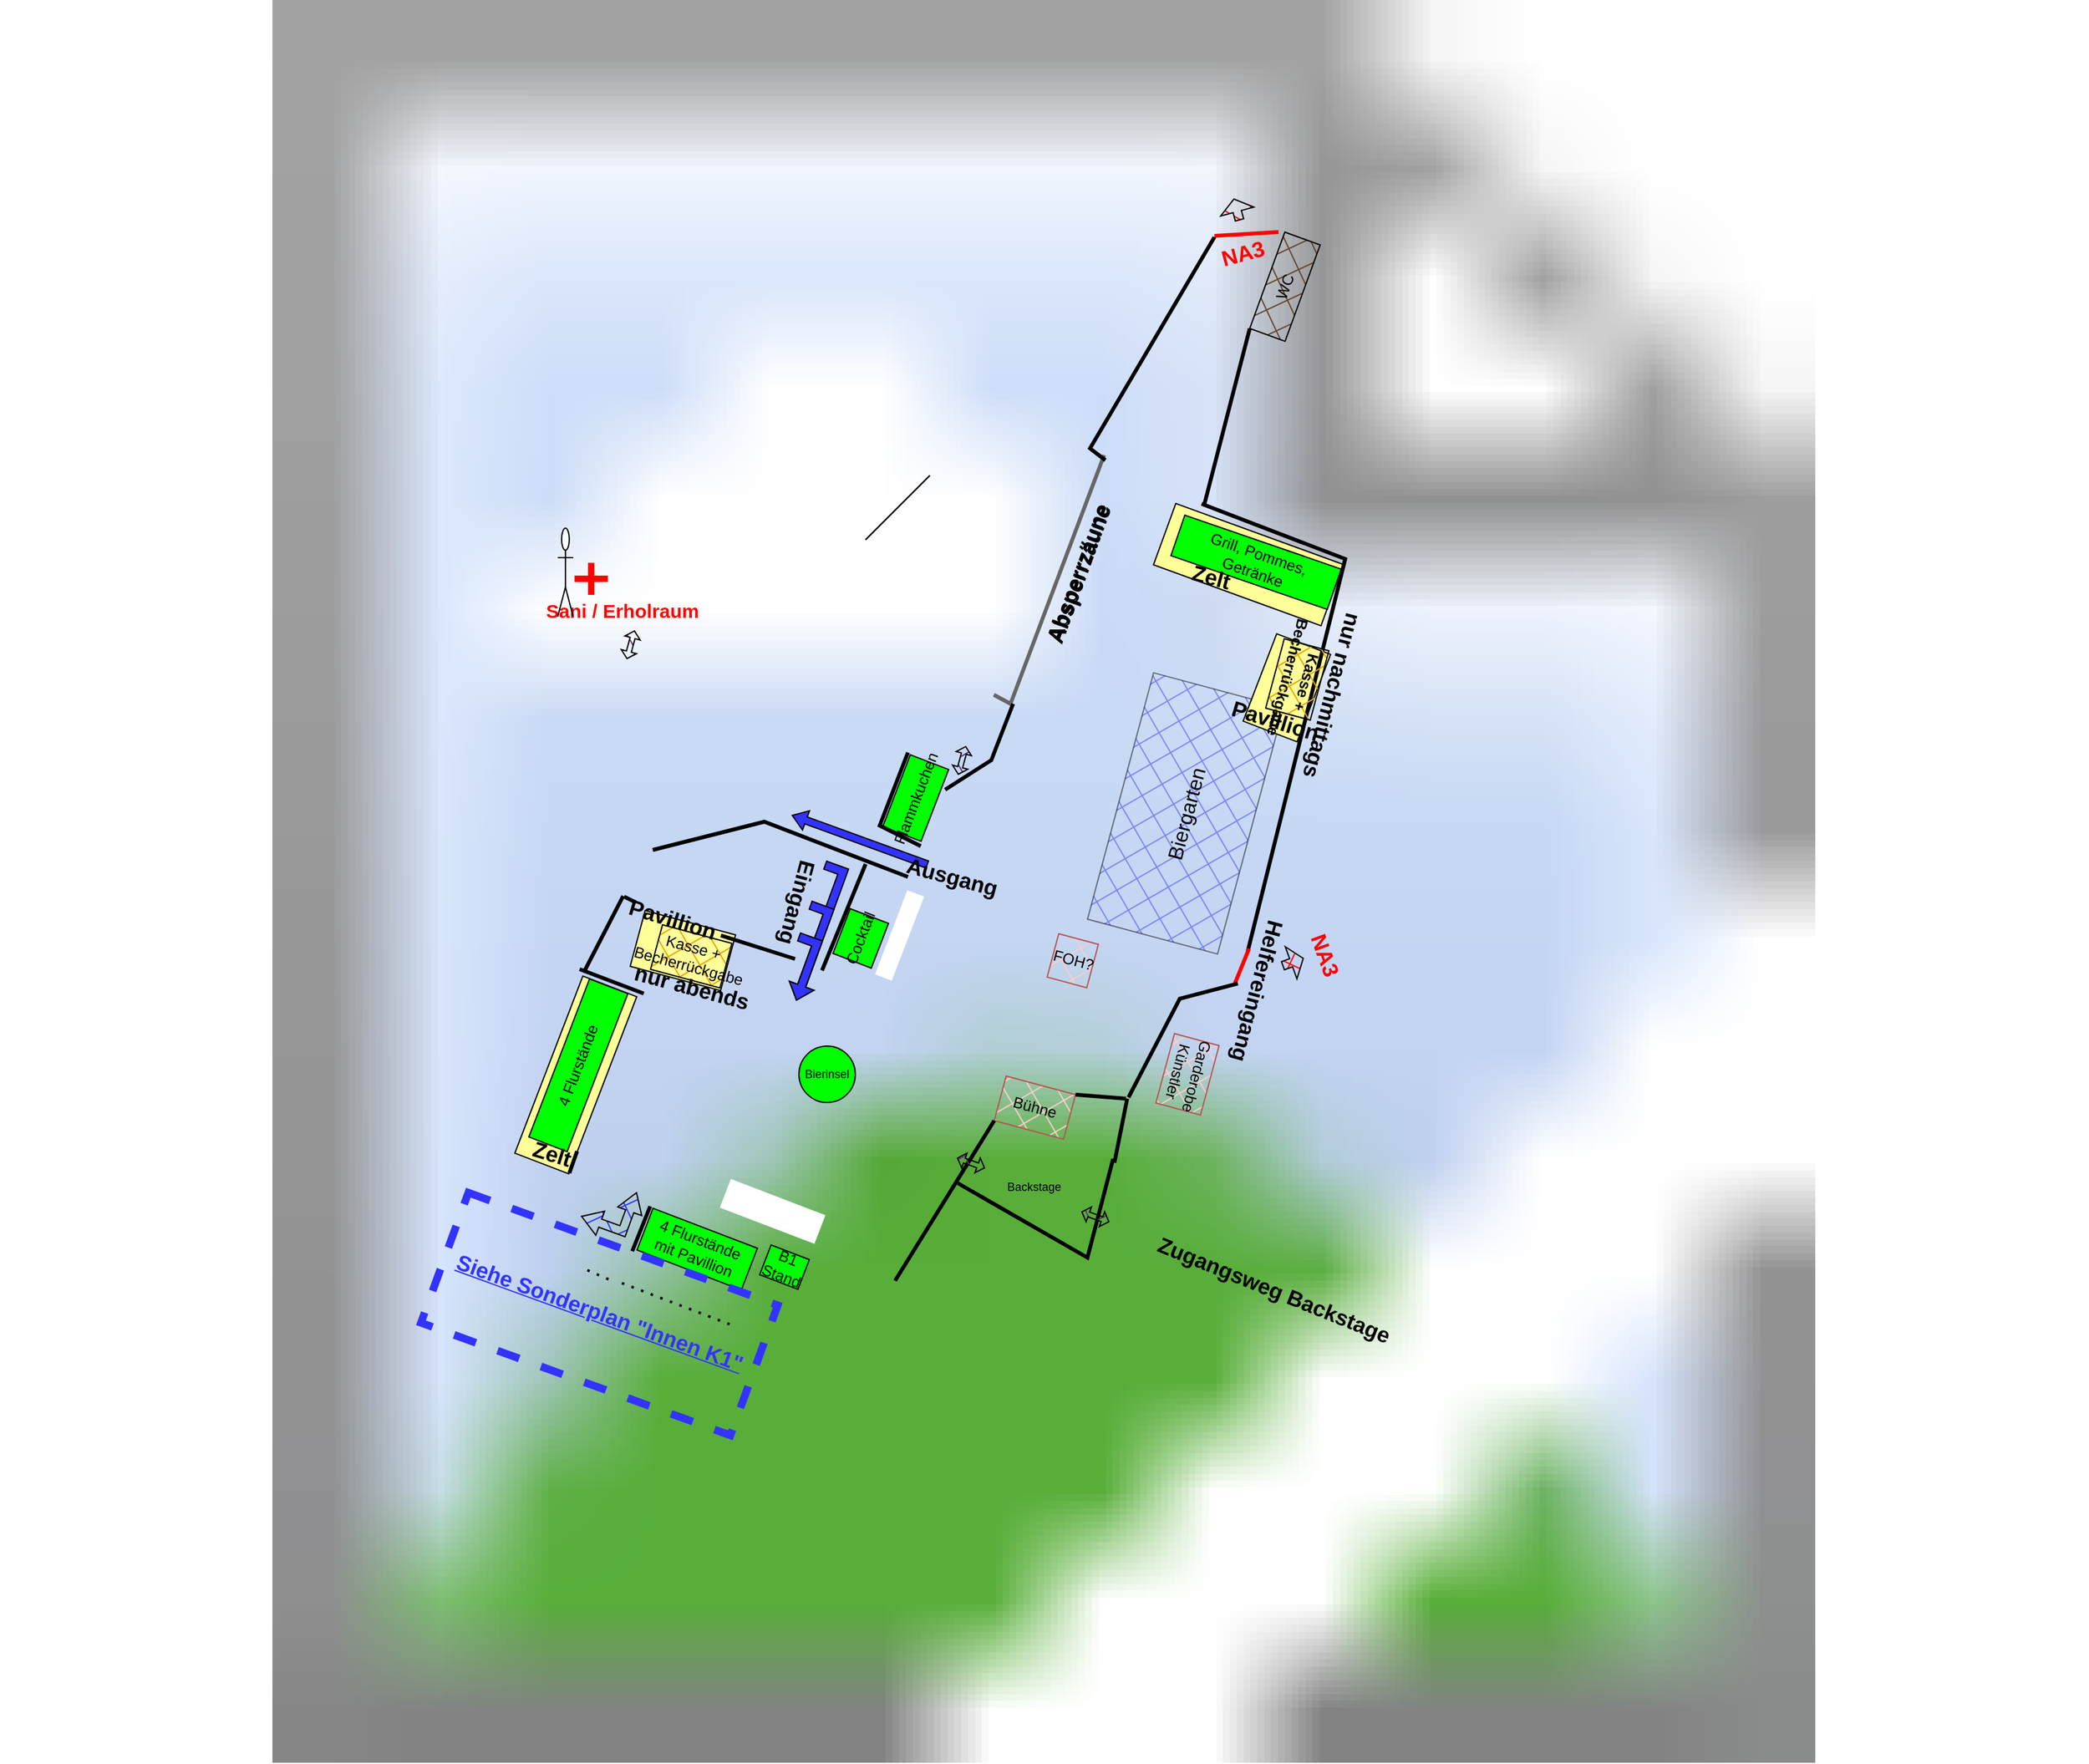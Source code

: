 <mxfile version="19.0.0" type="github">
  <diagram id="Wfs0pKFtCN_PEFJKDJEH" name="Page-1">
    <mxGraphModel dx="1382" dy="756" grid="1" gridSize="1" guides="1" tooltips="1" connect="1" arrows="1" fold="1" page="1" pageScale="1" pageWidth="1654" pageHeight="1169" backgroundImage="{&quot;src&quot;:&quot;https://home.hadiko.de/~joshua.bachmeier/uploads/Lageplan%20Heimfest.jpg&quot;,&quot;width&quot;:&quot;1628&quot;,&quot;height&quot;:&quot;1375&quot;,&quot;x&quot;:0,&quot;y&quot;:0}" math="0" shadow="0">
      <root>
        <mxCell id="0" />
        <mxCell id="1" parent="0" />
        <mxCell id="Xvfyu0VSk6lw2hwGJezB-7" value="" style="rounded=0;whiteSpace=wrap;html=1;fontSize=17;rotation=15;fillColor=#FFFF99;direction=west;" vertex="1" parent="1">
          <mxGeometry x="496" y="719" width="73" height="45" as="geometry" />
        </mxCell>
        <mxCell id="w3jfegyJL3XXw5E8wWUC-111" value="&lt;div&gt;&lt;font style=&quot;font-size: 16px&quot;&gt;Biergarten&lt;/font&gt;&lt;/div&gt;" style="rounded=0;whiteSpace=wrap;html=1;glass=0;sketch=0;fillStyle=cross-hatch;fontColor=default;strokeWidth=1;fillColor=#3333FF;gradientColor=none;rotation=-75;strokeColor=default;opacity=50;" parent="1" vertex="1">
          <mxGeometry x="825" y="582" width="199" height="105" as="geometry" />
        </mxCell>
        <mxCell id="Xvfyu0VSk6lw2hwGJezB-4" value="" style="rounded=0;whiteSpace=wrap;html=1;fontSize=17;rotation=291;fillColor=#FFFF99;direction=west;" vertex="1" parent="1">
          <mxGeometry x="967" y="514" width="73" height="45" as="geometry" />
        </mxCell>
        <mxCell id="NUkmJvfwwcGjsjb0By5V-2" value="" style="rounded=0;whiteSpace=wrap;html=1;fontSize=17;rotation=291;fillColor=#FFFF99;direction=west;" parent="1" vertex="1">
          <mxGeometry x="375" y="816" width="148" height="45" as="geometry" />
        </mxCell>
        <mxCell id="NUkmJvfwwcGjsjb0By5V-1" value="" style="rounded=0;whiteSpace=wrap;html=1;fontSize=17;rotation=20;fillColor=#FFFF99;" parent="1" vertex="1">
          <mxGeometry x="904" y="415" width="139" height="50.86" as="geometry" />
        </mxCell>
        <mxCell id="w3jfegyJL3XXw5E8wWUC-4" value="" style="endArrow=none;html=1;rounded=0;strokeColor=default;strokeWidth=3;startArrow=none;" parent="1" edge="1" source="Xvfyu0VSk6lw2hwGJezB-6">
          <mxGeometry width="50" height="50" relative="1" as="geometry">
            <mxPoint x="496" y="704" as="sourcePoint" />
            <mxPoint x="620" y="748" as="targetPoint" />
          </mxGeometry>
        </mxCell>
        <mxCell id="w3jfegyJL3XXw5E8wWUC-7" value="" style="endArrow=none;html=1;rounded=0;strokeColor=default;strokeWidth=3;" parent="1" edge="1">
          <mxGeometry width="50" height="50" relative="1" as="geometry">
            <mxPoint x="509" y="663" as="sourcePoint" />
            <mxPoint x="708" y="684" as="targetPoint" />
            <Array as="points">
              <mxPoint x="596" y="641" />
            </Array>
          </mxGeometry>
        </mxCell>
        <mxCell id="w3jfegyJL3XXw5E8wWUC-8" value="" style="endArrow=none;html=1;rounded=0;strokeColor=default;strokeWidth=3;" parent="1" edge="1">
          <mxGeometry width="50" height="50" relative="1" as="geometry">
            <mxPoint x="641" y="757" as="sourcePoint" />
            <mxPoint x="675" y="674" as="targetPoint" />
          </mxGeometry>
        </mxCell>
        <mxCell id="w3jfegyJL3XXw5E8wWUC-62" value="" style="endArrow=none;html=1;rounded=0;labelBackgroundColor=none;labelBorderColor=none;fontColor=none;strokeColor=#000000;strokeWidth=3;" parent="1" edge="1">
          <mxGeometry width="50" height="50" relative="1" as="geometry">
            <mxPoint x="937" y="393" as="sourcePoint" />
            <mxPoint x="973" y="742" as="targetPoint" />
            <Array as="points">
              <mxPoint x="1049" y="436" />
            </Array>
          </mxGeometry>
        </mxCell>
        <mxCell id="w3jfegyJL3XXw5E8wWUC-63" value="" style="endArrow=none;html=1;rounded=0;labelBackgroundColor=none;labelBorderColor=none;fontColor=none;strokeColor=#666666;strokeWidth=3;" parent="1" edge="1">
          <mxGeometry width="50" height="50" relative="1" as="geometry">
            <mxPoint x="861" y="355" as="sourcePoint" />
            <mxPoint x="775" y="542" as="targetPoint" />
            <Array as="points">
              <mxPoint x="788" y="549" />
            </Array>
          </mxGeometry>
        </mxCell>
        <mxCell id="w3jfegyJL3XXw5E8wWUC-71" value="" style="endArrow=none;dashed=1;html=1;dashPattern=1 3;strokeWidth=2;rounded=0;labelBackgroundColor=none;labelBorderColor=none;fontColor=none;startArrow=none;" parent="1" edge="1">
          <mxGeometry width="50" height="50" relative="1" as="geometry">
            <mxPoint x="458" y="990.765" as="sourcePoint" />
            <mxPoint x="477" y="999" as="targetPoint" />
          </mxGeometry>
        </mxCell>
        <mxCell id="w3jfegyJL3XXw5E8wWUC-75" value="" style="endArrow=none;html=1;rounded=0;labelBackgroundColor=none;labelBorderColor=none;fontColor=none;strokeColor=#000000;strokeWidth=3;" parent="1" edge="1">
          <mxGeometry width="50" height="50" relative="1" as="geometry">
            <mxPoint x="493" y="976" as="sourcePoint" />
            <mxPoint x="507" y="941" as="targetPoint" />
          </mxGeometry>
        </mxCell>
        <mxCell id="w3jfegyJL3XXw5E8wWUC-76" value="" style="html=1;shadow=0;dashed=0;align=center;verticalAlign=middle;shape=mxgraph.arrows2.bendArrow;dy=3.28;dx=11.74;notch=0;arrowHead=20.2;rounded=0;fontColor=none;fillColor=#3333FF;rotation=110;strokeWidth=1;" parent="1" vertex="1">
          <mxGeometry x="582.73" y="715.12" width="109.76" height="24.99" as="geometry" />
        </mxCell>
        <mxCell id="w3jfegyJL3XXw5E8wWUC-80" value="" style="html=1;shadow=0;dashed=0;align=center;verticalAlign=middle;shape=mxgraph.arrows2.bendArrow;dy=3.28;dx=11.74;notch=0;arrowHead=20.2;rounded=0;fontColor=none;fillColor=#3333FF;rotation=110;strokeWidth=1;" parent="1" vertex="1">
          <mxGeometry x="593.68" y="730.75" width="76.49" height="24.99" as="geometry" />
        </mxCell>
        <mxCell id="w3jfegyJL3XXw5E8wWUC-81" value="" style="html=1;shadow=0;dashed=0;align=center;verticalAlign=middle;shape=mxgraph.arrows2.bendArrow;dy=3.28;dx=11.74;notch=0;arrowHead=20.2;rounded=0;fontColor=none;fillColor=#3333FF;rotation=110;strokeWidth=1;" parent="1" vertex="1">
          <mxGeometry x="602.34" y="743.12" width="50.17" height="24.99" as="geometry" />
        </mxCell>
        <mxCell id="w3jfegyJL3XXw5E8wWUC-82" value="" style="html=1;shadow=0;dashed=0;align=center;verticalAlign=middle;shape=mxgraph.arrows2.arrow;dy=0.64;dx=11.41;flipH=1;notch=0;fontColor=none;strokeWidth=1;fillColor=#3333FF;rotation=20;" parent="1" vertex="1">
          <mxGeometry x="614.43" y="647.21" width="112" height="16" as="geometry" />
        </mxCell>
        <mxCell id="w3jfegyJL3XXw5E8wWUC-83" value="&lt;div&gt;Cocktail&lt;/div&gt;" style="rounded=0;whiteSpace=wrap;html=1;fontColor=none;strokeWidth=1;fillColor=#00FF00;rotation=291;" parent="1" vertex="1">
          <mxGeometry x="652.51" y="716" width="37.37" height="32" as="geometry" />
        </mxCell>
        <mxCell id="w3jfegyJL3XXw5E8wWUC-84" value="&lt;div&gt;Flammkuchen&lt;br&gt;&lt;/div&gt;" style="rounded=0;whiteSpace=wrap;html=1;fontColor=none;strokeWidth=1;fillColor=#00FF00;rotation=291;" parent="1" vertex="1">
          <mxGeometry x="684.05" y="606.53" width="60" height="32" as="geometry" />
        </mxCell>
        <mxCell id="w3jfegyJL3XXw5E8wWUC-85" value="&lt;div&gt;4 Flurstände&lt;/div&gt;" style="rounded=0;whiteSpace=wrap;html=1;fontColor=none;strokeWidth=1;fillColor=#00FF00;rotation=291;" parent="1" vertex="1">
          <mxGeometry x="385" y="815" width="132" height="32" as="geometry" />
        </mxCell>
        <mxCell id="w3jfegyJL3XXw5E8wWUC-86" value="" style="endArrow=none;html=1;rounded=0;labelBackgroundColor=none;labelBorderColor=none;fontColor=none;strokeColor=#000000;strokeWidth=3;" parent="1" edge="1">
          <mxGeometry width="50" height="50" relative="1" as="geometry">
            <mxPoint x="502" y="775" as="sourcePoint" />
            <mxPoint x="452" y="756" as="targetPoint" />
          </mxGeometry>
        </mxCell>
        <mxCell id="w3jfegyJL3XXw5E8wWUC-87" value="" style="endArrow=none;html=1;rounded=0;labelBackgroundColor=none;labelBorderColor=none;fontColor=none;strokeColor=#000000;strokeWidth=3;" parent="1" edge="1">
          <mxGeometry width="50" height="50" relative="1" as="geometry">
            <mxPoint x="444" y="915" as="sourcePoint" />
            <mxPoint x="450" y="898" as="targetPoint" />
          </mxGeometry>
        </mxCell>
        <mxCell id="w3jfegyJL3XXw5E8wWUC-88" value="4 Flurstände&lt;br&gt;mit Pavillion" style="rounded=0;whiteSpace=wrap;html=1;fontColor=none;strokeWidth=1;fillColor=#00FF00;rotation=21;" parent="1" vertex="1">
          <mxGeometry x="500.08" y="956.94" width="87.18" height="34.87" as="geometry" />
        </mxCell>
        <mxCell id="w3jfegyJL3XXw5E8wWUC-89" value="&lt;div style=&quot;font-size: 9px&quot;&gt;Bierinsel&lt;/div&gt;" style="ellipse;whiteSpace=wrap;html=1;aspect=fixed;fontColor=default;strokeWidth=1;fillColor=#00FF00;fontSize=10;" parent="1" vertex="1">
          <mxGeometry x="623" y="816" width="44" height="44" as="geometry" />
        </mxCell>
        <mxCell id="w3jfegyJL3XXw5E8wWUC-92" value="&lt;div&gt;Grill, Pommes, Getränke&lt;/div&gt;" style="rounded=0;whiteSpace=wrap;html=1;fontColor=default;strokeWidth=1;fillColor=#00FF00;rotation=19;" parent="1" vertex="1">
          <mxGeometry x="915" y="422" width="128.94" height="33.34" as="geometry" />
        </mxCell>
        <mxCell id="w3jfegyJL3XXw5E8wWUC-98" value="" style="endArrow=none;html=1;rounded=0;labelBackgroundColor=none;labelBorderColor=none;fontColor=default;strokeColor=#000000;strokeWidth=3;exitX=0;exitY=0;exitDx=0;exitDy=0;" parent="1" source="w3jfegyJL3XXw5E8wWUC-112" edge="1">
          <mxGeometry width="50" height="50" relative="1" as="geometry">
            <mxPoint x="833" y="399" as="sourcePoint" />
            <mxPoint x="939" y="394" as="targetPoint" />
            <Array as="points" />
          </mxGeometry>
        </mxCell>
        <mxCell id="w3jfegyJL3XXw5E8wWUC-99" value="" style="endArrow=none;html=1;rounded=0;labelBackgroundColor=none;labelBorderColor=none;fontColor=default;strokeColor=#FF0000;strokeWidth=3;" parent="1" edge="1">
          <mxGeometry width="50" height="50" relative="1" as="geometry">
            <mxPoint x="947" y="184" as="sourcePoint" />
            <mxPoint x="997" y="181" as="targetPoint" />
          </mxGeometry>
        </mxCell>
        <mxCell id="w3jfegyJL3XXw5E8wWUC-100" value="&lt;div&gt;Bühne&lt;/div&gt;" style="rounded=0;whiteSpace=wrap;html=1;glass=0;sketch=0;fillStyle=cross-hatch;strokeWidth=1;fillColor=#f8cecc;rotation=15;strokeColor=#b85450;" parent="1" vertex="1">
          <mxGeometry x="779" y="846" width="56" height="36" as="geometry" />
        </mxCell>
        <mxCell id="w3jfegyJL3XXw5E8wWUC-101" value="" style="endArrow=none;html=1;rounded=0;labelBackgroundColor=none;labelBorderColor=none;fontColor=default;strokeColor=#000000;strokeWidth=3;exitX=1;exitY=0;exitDx=0;exitDy=0;" parent="1" source="w3jfegyJL3XXw5E8wWUC-100" edge="1">
          <mxGeometry width="50" height="50" relative="1" as="geometry">
            <mxPoint x="566" y="654" as="sourcePoint" />
            <mxPoint x="878" y="857" as="targetPoint" />
          </mxGeometry>
        </mxCell>
        <mxCell id="w3jfegyJL3XXw5E8wWUC-102" value="" style="endArrow=none;html=1;rounded=0;labelBackgroundColor=none;labelBorderColor=none;fontColor=default;strokeColor=#000000;strokeWidth=3;entryX=0;entryY=1;entryDx=0;entryDy=0;" parent="1" target="w3jfegyJL3XXw5E8wWUC-100" edge="1">
          <mxGeometry width="50" height="50" relative="1" as="geometry">
            <mxPoint x="698" y="999" as="sourcePoint" />
            <mxPoint x="616" y="604" as="targetPoint" />
          </mxGeometry>
        </mxCell>
        <mxCell id="w3jfegyJL3XXw5E8wWUC-104" value="" style="html=1;shadow=0;dashed=0;align=center;verticalAlign=middle;shape=mxgraph.arrows2.bendDoubleArrow;dy=3.36;dx=15.43;arrowHead=19.94;rounded=0;glass=0;sketch=0;fillStyle=cross-hatch;fontColor=default;strokeWidth=1;fillColor=#3333FF;gradientColor=none;rotation=200;" parent="1" vertex="1">
          <mxGeometry x="456" y="925" width="43.85" height="42" as="geometry" />
        </mxCell>
        <mxCell id="w3jfegyJL3XXw5E8wWUC-106" value="" style="endArrow=none;dashed=1;html=1;dashPattern=1 3;strokeWidth=2;rounded=0;labelBackgroundColor=none;labelBorderColor=none;fontColor=none;" parent="1" edge="1">
          <mxGeometry width="50" height="50" relative="1" as="geometry">
            <mxPoint x="569" y="1033" as="sourcePoint" />
            <mxPoint x="480" y="999" as="targetPoint" />
          </mxGeometry>
        </mxCell>
        <mxCell id="w3jfegyJL3XXw5E8wWUC-112" value="WC" style="rounded=0;whiteSpace=wrap;html=1;glass=0;sketch=0;fillStyle=cross-hatch;fontColor=default;strokeColor=default;strokeWidth=1;fillColor=#63452C;gradientColor=none;rotation=-70;" parent="1" vertex="1">
          <mxGeometry x="962" y="209.0" width="80" height="29.32" as="geometry" />
        </mxCell>
        <mxCell id="w3jfegyJL3XXw5E8wWUC-117" value="" style="endArrow=none;html=1;rounded=0;labelBackgroundColor=none;labelBorderColor=none;fontColor=default;strokeColor=#000000;strokeWidth=3;" parent="1" edge="1">
          <mxGeometry width="50" height="50" relative="1" as="geometry">
            <mxPoint x="869" y="907" as="sourcePoint" />
            <mxPoint x="879" y="857" as="targetPoint" />
          </mxGeometry>
        </mxCell>
        <mxCell id="w3jfegyJL3XXw5E8wWUC-118" value="" style="endArrow=none;html=1;rounded=0;labelBackgroundColor=none;labelBorderColor=none;fontColor=default;strokeColor=#000000;strokeWidth=3;" parent="1" edge="1">
          <mxGeometry width="50" height="50" relative="1" as="geometry">
            <mxPoint x="747" y="923" as="sourcePoint" />
            <mxPoint x="868" y="904" as="targetPoint" />
            <Array as="points">
              <mxPoint x="848" y="981" />
            </Array>
          </mxGeometry>
        </mxCell>
        <mxCell id="w3jfegyJL3XXw5E8wWUC-120" value="" style="html=1;shadow=0;dashed=0;align=center;verticalAlign=middle;shape=mxgraph.arrows2.twoWayArrow;dy=0.68;dx=5.67;glass=0;sketch=0;fillStyle=cross-hatch;fontColor=default;strokeColor=default;strokeWidth=1;fillColor=#613583;gradientColor=none;rotation=20;" parent="1" vertex="1">
          <mxGeometry x="843" y="943" width="22.33" height="12.29" as="geometry" />
        </mxCell>
        <mxCell id="w3jfegyJL3XXw5E8wWUC-129" value="" style="html=1;shadow=0;dashed=0;align=center;verticalAlign=middle;shape=mxgraph.arrows2.twoWayArrow;dy=0.68;dx=5.67;glass=0;sketch=0;fillStyle=cross-hatch;fontColor=default;strokeColor=default;strokeWidth=1;fillColor=#613583;gradientColor=none;rotation=20;" parent="1" vertex="1">
          <mxGeometry x="746" y="901" width="22.33" height="12.29" as="geometry" />
        </mxCell>
        <mxCell id="w3jfegyJL3XXw5E8wWUC-151" value="&lt;div&gt;&lt;b&gt;&lt;font style=&quot;font-size: 17px&quot;&gt;Zelt&lt;/font&gt;&lt;/b&gt;&lt;/div&gt;" style="text;html=1;align=center;verticalAlign=middle;resizable=0;points=[];autosize=1;strokeColor=none;fillColor=none;fontSize=9;fontColor=default;rotation=15;" parent="1" vertex="1">
          <mxGeometry x="923" y="441" width="41" height="19" as="geometry" />
        </mxCell>
        <mxCell id="w3jfegyJL3XXw5E8wWUC-153" value="&lt;div&gt;Backstage&lt;/div&gt;" style="text;html=1;align=center;verticalAlign=middle;resizable=0;points=[];autosize=1;strokeColor=none;fillColor=none;fontSize=9;fontColor=default;" parent="1" vertex="1">
          <mxGeometry x="779" y="918" width="53" height="16" as="geometry" />
        </mxCell>
        <mxCell id="w3jfegyJL3XXw5E8wWUC-156" value="Sani / Erholraum" style="text;html=1;align=center;verticalAlign=middle;resizable=0;points=[];autosize=1;strokeColor=none;fillColor=none;fontSize=15;fontColor=#FF0000;fontStyle=1" parent="1" vertex="1">
          <mxGeometry x="420" y="464" width="130" height="23" as="geometry" />
        </mxCell>
        <mxCell id="w3jfegyJL3XXw5E8wWUC-160" value="" style="endArrow=none;html=1;rounded=0;labelBackgroundColor=none;labelBorderColor=none;fontSize=9;fontColor=default;strokeColor=#000000;strokeWidth=3;" parent="1" edge="1">
          <mxGeometry width="50" height="50" relative="1" as="geometry">
            <mxPoint x="718" y="660" as="sourcePoint" />
            <mxPoint x="708" y="587" as="targetPoint" />
            <Array as="points">
              <mxPoint x="686" y="644" />
            </Array>
          </mxGeometry>
        </mxCell>
        <mxCell id="w3jfegyJL3XXw5E8wWUC-241" value="Actor" style="shape=umlActor;verticalLabelPosition=bottom;verticalAlign=top;outlineConnect=0;fontColor=none;html=1;noLabel=1;" parent="1" vertex="1">
          <mxGeometry x="434.94" y="412" width="12" height="69" as="geometry" />
        </mxCell>
        <mxCell id="w3jfegyJL3XXw5E8wWUC-242" value="" style="html=1;shadow=0;dashed=0;align=center;verticalAlign=middle;shape=mxgraph.arrows2.twoWayArrow;dy=0.68;dx=5.67;glass=0;sketch=0;fillStyle=cross-hatch;fontColor=default;strokeColor=default;strokeWidth=1;fillColor=#613583;gradientColor=none;rotation=105;" parent="1" vertex="1">
          <mxGeometry x="480.67" y="496.85" width="22.33" height="12.29" as="geometry" />
        </mxCell>
        <mxCell id="NUkmJvfwwcGjsjb0By5V-5" value="&lt;div&gt;&lt;b&gt;&lt;font style=&quot;font-size: 17px&quot;&gt;Zelt&lt;/font&gt;&lt;/b&gt;&lt;/div&gt;" style="text;html=1;align=center;verticalAlign=middle;resizable=0;points=[];autosize=1;strokeColor=none;fillColor=none;fontSize=9;fontColor=default;rotation=17;" parent="1" vertex="1">
          <mxGeometry x="409.31" y="891" width="41" height="19" as="geometry" />
        </mxCell>
        <mxCell id="NUkmJvfwwcGjsjb0By5V-7" value="&lt;div&gt;&lt;b&gt;&lt;font style=&quot;font-size: 17px&quot;&gt;Ausgang&lt;/font&gt;&lt;/b&gt;&lt;/div&gt;" style="text;html=1;align=center;verticalAlign=middle;resizable=0;points=[];autosize=1;strokeColor=none;fillColor=none;fontSize=9;fontColor=default;rotation=15;" parent="1" vertex="1">
          <mxGeometry x="700" y="675" width="84" height="19" as="geometry" />
        </mxCell>
        <mxCell id="NUkmJvfwwcGjsjb0By5V-9" value="&lt;div&gt;&lt;b&gt;&lt;font style=&quot;font-size: 17px&quot;&gt;Eingang&lt;/font&gt;&lt;/b&gt;&lt;/div&gt;" style="text;html=1;align=center;verticalAlign=middle;resizable=0;points=[];autosize=1;strokeColor=none;fillColor=none;fontSize=9;fontColor=default;rotation=105;" parent="1" vertex="1">
          <mxGeometry x="582" y="694" width="78" height="19" as="geometry" />
        </mxCell>
        <mxCell id="D4YwwgCK-rwBsuPC_7lr-1" value="&lt;div&gt;&lt;b&gt;&lt;font style=&quot;font-size: 17px&quot;&gt;NA3&lt;/font&gt;&lt;/b&gt;&lt;/div&gt;" style="text;html=1;align=center;verticalAlign=middle;resizable=0;points=[];autosize=1;strokeColor=none;fillColor=none;fontSize=9;fontColor=#FF0000;rotation=-15;" parent="1" vertex="1">
          <mxGeometry x="946" y="189" width="45" height="19" as="geometry" />
        </mxCell>
        <mxCell id="D4YwwgCK-rwBsuPC_7lr-6" value="" style="endArrow=none;html=1;rounded=0;labelBackgroundColor=none;labelBorderColor=none;fontColor=default;strokeColor=#000000;strokeWidth=3;" parent="1" edge="1">
          <mxGeometry width="50" height="50" relative="1" as="geometry">
            <mxPoint x="947" y="185" as="sourcePoint" />
            <mxPoint x="862" y="359" as="targetPoint" />
            <Array as="points">
              <mxPoint x="850" y="349.77" />
            </Array>
          </mxGeometry>
        </mxCell>
        <mxCell id="D4YwwgCK-rwBsuPC_7lr-7" value="" style="html=1;shadow=0;dashed=0;align=center;verticalAlign=middle;shape=mxgraph.arrows2.arrow;dy=0.75;dx=10.09;direction=south;notch=0;glass=0;sketch=0;fillStyle=cross-hatch;fontColor=default;strokeColor=default;strokeWidth=1;fillColor=#FF0000;gradientColor=none;rotation=-195;" parent="1" vertex="1">
          <mxGeometry x="951" y="155" width="26.73" height="16.83" as="geometry" />
        </mxCell>
        <mxCell id="D4YwwgCK-rwBsuPC_7lr-9" value="&lt;font style=&quot;font-size: 17px&quot; color=&quot;#3333ff&quot;&gt;&lt;b&gt;&lt;u&gt;Siehe Sonderplan &quot;Innen K1&quot;&lt;/u&gt;&lt;/b&gt;&lt;/font&gt;" style="rounded=0;whiteSpace=wrap;html=1;fontColor=#FF0000;rotation=20;fillColor=none;strokeColor=#3333FF;strokeWidth=6;dashed=1;" parent="1" vertex="1">
          <mxGeometry x="339" y="971" width="256.77" height="108" as="geometry" />
        </mxCell>
        <mxCell id="NjJawy5yZ8ZEdPmJlJTa-1" value="" style="rounded=0;whiteSpace=wrap;html=1;strokeWidth=1;rotation=21;strokeColor=none;" parent="1" vertex="1">
          <mxGeometry x="563" y="932.94" width="79" height="24" as="geometry" />
        </mxCell>
        <mxCell id="NjJawy5yZ8ZEdPmJlJTa-2" value="" style="rounded=0;whiteSpace=wrap;html=1;strokeWidth=1;rotation=21;strokeColor=none;" parent="1" vertex="1">
          <mxGeometry x="694.51" y="694.54" width="13.95" height="70.34" as="geometry" />
        </mxCell>
        <mxCell id="NjJawy5yZ8ZEdPmJlJTa-3" value="" style="shape=cross;whiteSpace=wrap;html=1;fontSize=15;fontColor=#FF0000;fillColor=#FF0000;strokeColor=none;" parent="1" vertex="1">
          <mxGeometry x="448" y="439" width="26" height="25" as="geometry" />
        </mxCell>
        <mxCell id="zEaIrgbPwqwV_-SyikPa-1" value="&lt;div&gt;&lt;b&gt;&lt;font style=&quot;font-size: 17px&quot;&gt;NA3&lt;/font&gt;&lt;/b&gt;&lt;/div&gt;" style="text;html=1;align=center;verticalAlign=middle;resizable=0;points=[];autosize=1;strokeColor=none;fillColor=none;fontSize=9;fontColor=#FF0000;rotation=70;" parent="1" vertex="1">
          <mxGeometry x="1010" y="735" width="45" height="19" as="geometry" />
        </mxCell>
        <mxCell id="zEaIrgbPwqwV_-SyikPa-2" value="" style="html=1;shadow=0;dashed=0;align=center;verticalAlign=middle;shape=mxgraph.arrows2.arrow;dy=0.75;dx=10.09;direction=south;notch=0;glass=0;sketch=0;fillStyle=cross-hatch;fontColor=default;strokeColor=default;strokeWidth=1;fillColor=#FF0000;gradientColor=none;rotation=-110;" parent="1" vertex="1">
          <mxGeometry x="995" y="742" width="26.73" height="16.83" as="geometry" />
        </mxCell>
        <mxCell id="zEaIrgbPwqwV_-SyikPa-3" value="" style="endArrow=none;html=1;rounded=0;labelBackgroundColor=none;labelBorderColor=none;fontColor=default;strokeColor=#FF0000;strokeWidth=3;" parent="1" edge="1">
          <mxGeometry width="50" height="50" relative="1" as="geometry">
            <mxPoint x="963" y="767" as="sourcePoint" />
            <mxPoint x="974" y="740" as="targetPoint" />
          </mxGeometry>
        </mxCell>
        <mxCell id="j9RiTQhC1SYrfNbR4d4D-1" value="" style="endArrow=none;html=1;rounded=0;" parent="1" edge="1">
          <mxGeometry width="50" height="50" relative="1" as="geometry">
            <mxPoint x="675" y="421" as="sourcePoint" />
            <mxPoint x="725" y="371" as="targetPoint" />
          </mxGeometry>
        </mxCell>
        <mxCell id="j9RiTQhC1SYrfNbR4d4D-2" value="" style="endArrow=none;html=1;rounded=0;" parent="1" edge="1">
          <mxGeometry width="50" height="50" relative="1" as="geometry">
            <mxPoint x="675" y="421" as="sourcePoint" />
            <mxPoint x="725" y="371" as="targetPoint" />
          </mxGeometry>
        </mxCell>
        <mxCell id="j9RiTQhC1SYrfNbR4d4D-3" value="" style="endArrow=none;html=1;rounded=0;" parent="1" edge="1">
          <mxGeometry width="50" height="50" relative="1" as="geometry">
            <mxPoint x="675" y="421" as="sourcePoint" />
            <mxPoint x="725" y="371" as="targetPoint" />
          </mxGeometry>
        </mxCell>
        <mxCell id="j9RiTQhC1SYrfNbR4d4D-5" value="" style="endArrow=none;html=1;rounded=0;strokeColor=default;strokeWidth=3;entryX=-0.01;entryY=0.146;entryDx=0;entryDy=0;entryPerimeter=0;" parent="1" edge="1" target="Xvfyu0VSk6lw2hwGJezB-6">
          <mxGeometry width="50" height="50" relative="1" as="geometry">
            <mxPoint x="456" y="757" as="sourcePoint" />
            <mxPoint x="499" y="708" as="targetPoint" />
          </mxGeometry>
        </mxCell>
        <mxCell id="j9RiTQhC1SYrfNbR4d4D-6" value="" style="endArrow=none;html=1;rounded=0;labelBackgroundColor=none;labelBorderColor=none;fontColor=default;strokeColor=#000000;strokeWidth=3;" parent="1" edge="1">
          <mxGeometry width="50" height="50" relative="1" as="geometry">
            <mxPoint x="880" y="856" as="sourcePoint" />
            <mxPoint x="965.3" y="767.14" as="targetPoint" />
            <Array as="points">
              <mxPoint x="920" y="779" />
            </Array>
          </mxGeometry>
        </mxCell>
        <mxCell id="j9RiTQhC1SYrfNbR4d4D-8" value="&lt;span style=&quot;font-size: 17px;&quot;&gt;&lt;b&gt;Helfereingang&lt;/b&gt;&lt;/span&gt;" style="text;html=1;align=center;verticalAlign=middle;resizable=0;points=[];autosize=1;strokeColor=none;fillColor=none;fontSize=9;fontColor=default;rotation=105;" parent="1" vertex="1">
          <mxGeometry x="918" y="763" width="124" height="19" as="geometry" />
        </mxCell>
        <mxCell id="j9RiTQhC1SYrfNbR4d4D-9" value="&lt;span style=&quot;font-size: 17px;&quot;&gt;&lt;b&gt;Absperrzäune&lt;/b&gt;&lt;/span&gt;" style="text;html=1;align=center;verticalAlign=middle;resizable=0;points=[];autosize=1;strokeColor=none;fillColor=none;fontSize=9;fontColor=default;rotation=-70;" parent="1" vertex="1">
          <mxGeometry x="779" y="438" width="124" height="19" as="geometry" />
        </mxCell>
        <mxCell id="j9RiTQhC1SYrfNbR4d4D-10" value="&lt;div&gt;Kasse + Becherrückgabe&lt;/div&gt;" style="rounded=0;whiteSpace=wrap;html=1;glass=0;sketch=0;fillStyle=cross-hatch;fontColor=default;strokeWidth=1;fillColor=#E5A50A;gradientColor=none;rotation=15;" parent="1" vertex="1">
          <mxGeometry x="511" y="728" width="56" height="36" as="geometry" />
        </mxCell>
        <mxCell id="j9RiTQhC1SYrfNbR4d4D-11" value="&lt;div&gt;Kasse + Becherrückgabe&lt;br&gt;&lt;/div&gt;" style="rounded=0;whiteSpace=wrap;html=1;glass=0;sketch=0;fillStyle=cross-hatch;fontColor=#000000;strokeWidth=1;fillColor=#E5A50A;gradientColor=none;rotation=105;fontStyle=1" parent="1" vertex="1">
          <mxGeometry x="983.61" y="512" width="56" height="36" as="geometry" />
        </mxCell>
        <mxCell id="j9RiTQhC1SYrfNbR4d4D-12" value="&lt;div&gt;&lt;b&gt;&lt;font style=&quot;font-size: 17px&quot;&gt;nur abends&lt;/font&gt;&lt;/b&gt;&lt;/div&gt;" style="text;html=1;align=center;verticalAlign=middle;resizable=0;points=[];autosize=1;strokeColor=none;fillColor=none;fontSize=9;fontColor=default;rotation=15;" parent="1" vertex="1">
          <mxGeometry x="487" y="761" width="103" height="19" as="geometry" />
        </mxCell>
        <mxCell id="j9RiTQhC1SYrfNbR4d4D-13" value="&lt;div&gt;&lt;b&gt;&lt;font style=&quot;font-size: 17px&quot;&gt;nur nachmittags&lt;/font&gt;&lt;/b&gt;&lt;/div&gt;" style="text;html=1;align=center;verticalAlign=middle;resizable=0;points=[];autosize=1;strokeColor=none;fillColor=none;fontSize=9;fontColor=default;rotation=105;" parent="1" vertex="1">
          <mxGeometry x="967" y="532" width="143" height="19" as="geometry" />
        </mxCell>
        <mxCell id="j9RiTQhC1SYrfNbR4d4D-14" value="&lt;span style=&quot;font-size: 17px;&quot;&gt;&lt;b&gt;Zugangsweg Backstage&lt;/b&gt;&lt;/span&gt;" style="text;html=1;align=center;verticalAlign=middle;resizable=0;points=[];autosize=1;strokeColor=none;fillColor=none;fontSize=9;fontColor=default;rotation=22;" parent="1" vertex="1">
          <mxGeometry x="890" y="997" width="205" height="19" as="geometry" />
        </mxCell>
        <mxCell id="j9RiTQhC1SYrfNbR4d4D-15" value="&lt;div&gt;Garderobe Künstler&lt;/div&gt;" style="rounded=0;whiteSpace=wrap;html=1;glass=0;sketch=0;fillStyle=cross-hatch;strokeWidth=1;fillColor=#f8cecc;rotation=105;strokeColor=#b85450;" parent="1" vertex="1">
          <mxGeometry x="898" y="820" width="56" height="36" as="geometry" />
        </mxCell>
        <mxCell id="j9RiTQhC1SYrfNbR4d4D-16" value="B1 Stand" style="rounded=0;whiteSpace=wrap;html=1;fontColor=none;strokeWidth=1;fillColor=#00FF00;rotation=21;" parent="1" vertex="1">
          <mxGeometry x="595.77" y="976" width="31.98" height="24.87" as="geometry" />
        </mxCell>
        <mxCell id="j9RiTQhC1SYrfNbR4d4D-17" value="" style="endArrow=none;html=1;rounded=0;strokeColor=default;strokeWidth=3;" parent="1" edge="1">
          <mxGeometry width="50" height="50" relative="1" as="geometry">
            <mxPoint x="737" y="616" as="sourcePoint" />
            <mxPoint x="790" y="549" as="targetPoint" />
            <Array as="points">
              <mxPoint x="773" y="593" />
            </Array>
          </mxGeometry>
        </mxCell>
        <mxCell id="j9RiTQhC1SYrfNbR4d4D-18" value="" style="html=1;shadow=0;dashed=0;align=center;verticalAlign=middle;shape=mxgraph.arrows2.twoWayArrow;dy=0.68;dx=5.67;glass=0;sketch=0;fillStyle=cross-hatch;fontColor=default;strokeColor=default;strokeWidth=1;fillColor=#613583;gradientColor=none;rotation=105;" parent="1" vertex="1">
          <mxGeometry x="739" y="587" width="22.33" height="12.29" as="geometry" />
        </mxCell>
        <mxCell id="Xvfyu0VSk6lw2hwGJezB-3" value="&lt;span style=&quot;font-size: 17px;&quot;&gt;&lt;b&gt;Absperrzäune&lt;/b&gt;&lt;/span&gt;" style="text;html=1;align=center;verticalAlign=middle;resizable=0;points=[];autosize=1;strokeColor=none;fillColor=none;fontSize=9;fontColor=default;rotation=-70;" vertex="1" parent="1">
          <mxGeometry x="780" y="439" width="124" height="19" as="geometry" />
        </mxCell>
        <mxCell id="Xvfyu0VSk6lw2hwGJezB-5" value="&lt;div&gt;&lt;b&gt;&lt;font style=&quot;font-size: 17px&quot;&gt;Pavillion&lt;/font&gt;&lt;/b&gt;&lt;/div&gt;" style="text;html=1;align=center;verticalAlign=middle;resizable=0;points=[];autosize=1;strokeColor=none;fillColor=none;fontSize=9;fontColor=default;rotation=17;" vertex="1" parent="1">
          <mxGeometry x="953" y="553" width="81" height="19" as="geometry" />
        </mxCell>
        <mxCell id="Xvfyu0VSk6lw2hwGJezB-6" value="&lt;div&gt;&lt;b&gt;&lt;font style=&quot;font-size: 17px&quot;&gt;Pavillion&lt;/font&gt;&lt;/b&gt;&lt;/div&gt;" style="text;html=1;align=center;verticalAlign=middle;resizable=0;points=[];autosize=1;strokeColor=none;fillColor=none;fontSize=9;fontColor=default;rotation=17;" vertex="1" parent="1">
          <mxGeometry x="483" y="708" width="81" height="19" as="geometry" />
        </mxCell>
        <mxCell id="Xvfyu0VSk6lw2hwGJezB-8" value="" style="endArrow=none;html=1;rounded=0;strokeColor=default;strokeWidth=3;" edge="1" parent="1" target="Xvfyu0VSk6lw2hwGJezB-6">
          <mxGeometry width="50" height="50" relative="1" as="geometry">
            <mxPoint x="496" y="704" as="sourcePoint" />
            <mxPoint x="620" y="748" as="targetPoint" />
          </mxGeometry>
        </mxCell>
        <mxCell id="Xvfyu0VSk6lw2hwGJezB-9" value="&lt;div&gt;FOH?&lt;/div&gt;" style="rounded=0;whiteSpace=wrap;html=1;glass=0;sketch=0;fillStyle=cross-hatch;strokeWidth=1;fillColor=#f8cecc;rotation=15;strokeColor=#b85450;" vertex="1" parent="1">
          <mxGeometry x="820.54" y="731.91" width="32" height="35" as="geometry" />
        </mxCell>
      </root>
    </mxGraphModel>
  </diagram>
</mxfile>
